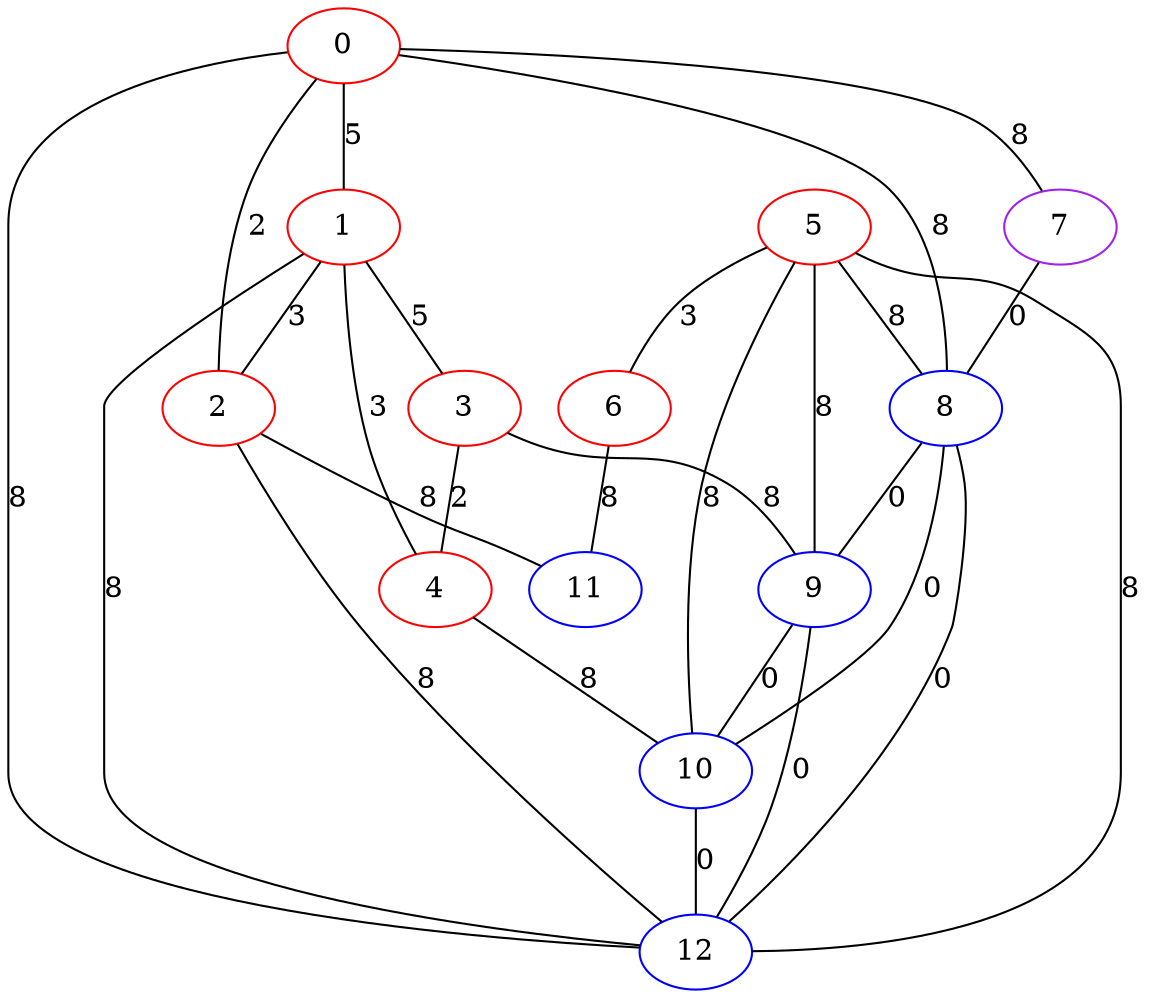 graph "" {
0 [color=red, weight=1];
1 [color=red, weight=1];
2 [color=red, weight=1];
3 [color=red, weight=1];
4 [color=red, weight=1];
5 [color=red, weight=1];
6 [color=red, weight=1];
7 [color=purple, weight=4];
8 [color=blue, weight=3];
9 [color=blue, weight=3];
10 [color=blue, weight=3];
11 [color=blue, weight=3];
12 [color=blue, weight=3];
0 -- 8  [key=0, label=8];
0 -- 1  [key=0, label=5];
0 -- 2  [key=0, label=2];
0 -- 12  [key=0, label=8];
0 -- 7  [key=0, label=8];
1 -- 12  [key=0, label=8];
1 -- 2  [key=0, label=3];
1 -- 3  [key=0, label=5];
1 -- 4  [key=0, label=3];
2 -- 11  [key=0, label=8];
2 -- 12  [key=0, label=8];
3 -- 4  [key=0, label=2];
3 -- 9  [key=0, label=8];
4 -- 10  [key=0, label=8];
5 -- 8  [key=0, label=8];
5 -- 9  [key=0, label=8];
5 -- 10  [key=0, label=8];
5 -- 12  [key=0, label=8];
5 -- 6  [key=0, label=3];
6 -- 11  [key=0, label=8];
7 -- 8  [key=0, label=0];
8 -- 9  [key=0, label=0];
8 -- 10  [key=0, label=0];
8 -- 12  [key=0, label=0];
9 -- 10  [key=0, label=0];
9 -- 12  [key=0, label=0];
10 -- 12  [key=0, label=0];
}
